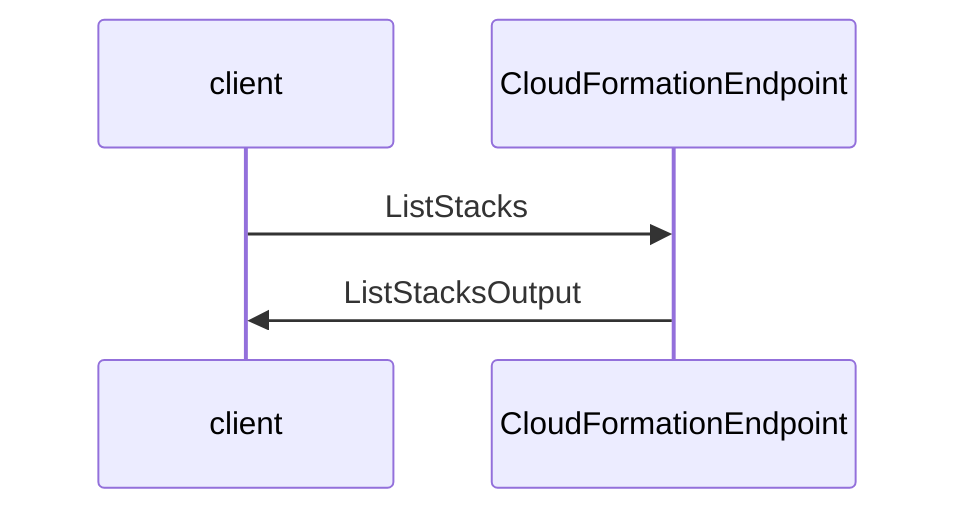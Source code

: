 sequenceDiagram
    client->>CloudFormationEndpoint: ListStacks
    CloudFormationEndpoint->>client: ListStacksOutput
